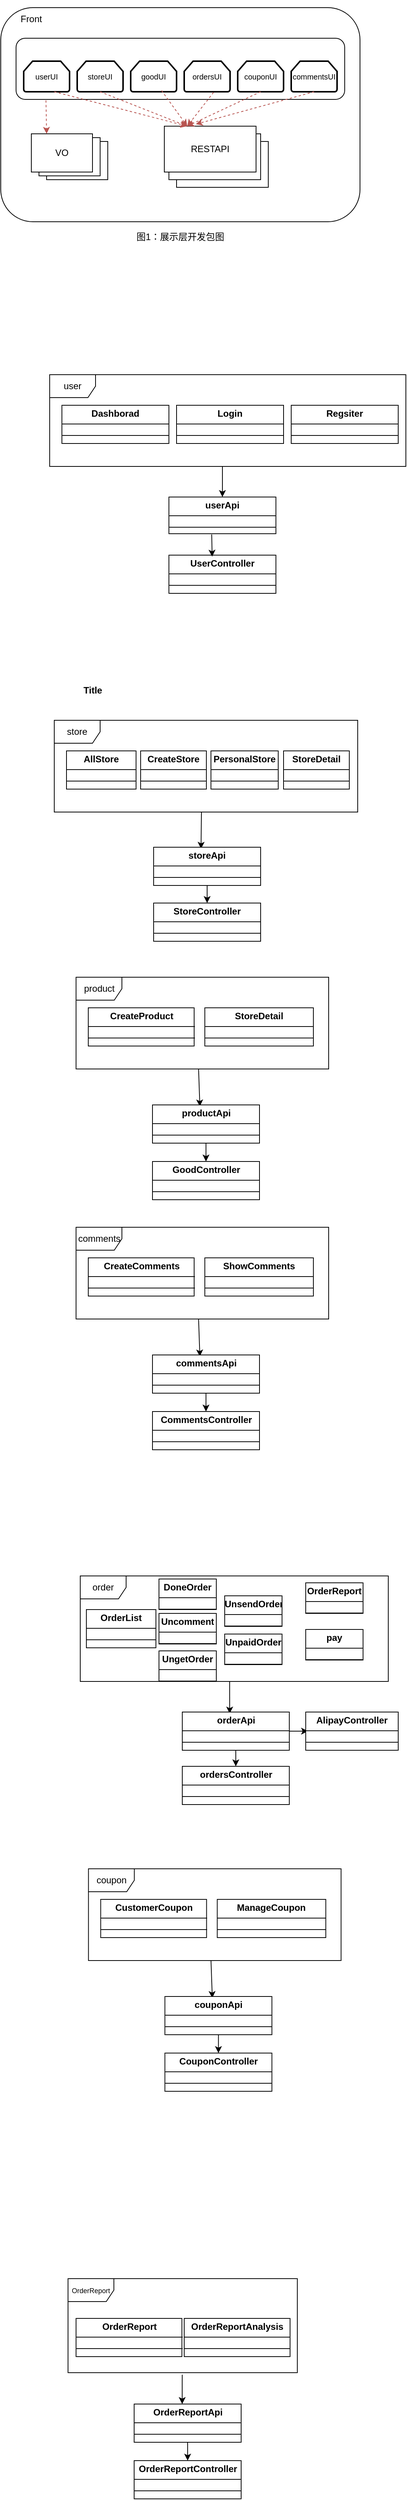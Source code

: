 <mxfile version="24.4.13" type="github">
  <diagram name="第 1 页" id="yYrWhbrZ3t7tgUM3Y8eL">
    <mxGraphModel dx="473" dy="526" grid="0" gridSize="10" guides="1" tooltips="1" connect="1" arrows="1" fold="1" page="1" pageScale="1" pageWidth="827" pageHeight="1169" math="0" shadow="0">
      <root>
        <mxCell id="0" />
        <mxCell id="1" parent="0" />
        <mxCell id="1nD3GW5rqC3OA0XDs-C--1" value="" style="rounded=1;whiteSpace=wrap;html=1;" parent="1" vertex="1">
          <mxGeometry x="200" y="300" width="470" height="280" as="geometry" />
        </mxCell>
        <mxCell id="1nD3GW5rqC3OA0XDs-C--2" value="Front" style="text;html=1;align=center;verticalAlign=middle;whiteSpace=wrap;rounded=0;" parent="1" vertex="1">
          <mxGeometry x="200" y="290" width="80" height="50" as="geometry" />
        </mxCell>
        <mxCell id="1nD3GW5rqC3OA0XDs-C--4" value="" style="rounded=1;whiteSpace=wrap;html=1;" parent="1" vertex="1">
          <mxGeometry x="220" y="340" width="430" height="80" as="geometry" />
        </mxCell>
        <mxCell id="1nD3GW5rqC3OA0XDs-C--5" value="" style="rounded=0;whiteSpace=wrap;html=1;" parent="1" vertex="1">
          <mxGeometry x="430" y="475" width="120" height="60" as="geometry" />
        </mxCell>
        <mxCell id="1nD3GW5rqC3OA0XDs-C--6" value="" style="rounded=0;whiteSpace=wrap;html=1;" parent="1" vertex="1">
          <mxGeometry x="420" y="465" width="120" height="60" as="geometry" />
        </mxCell>
        <mxCell id="1nD3GW5rqC3OA0XDs-C--7" value="" style="rounded=0;whiteSpace=wrap;html=1;" parent="1" vertex="1">
          <mxGeometry x="414" y="455" width="120" height="60" as="geometry" />
        </mxCell>
        <mxCell id="1nD3GW5rqC3OA0XDs-C--8" value="" style="rounded=0;whiteSpace=wrap;html=1;" parent="1" vertex="1">
          <mxGeometry x="260" y="475" width="80" height="50" as="geometry" />
        </mxCell>
        <mxCell id="1nD3GW5rqC3OA0XDs-C--10" value="" style="rounded=0;whiteSpace=wrap;html=1;" parent="1" vertex="1">
          <mxGeometry x="250" y="470" width="80" height="50" as="geometry" />
        </mxCell>
        <mxCell id="1nD3GW5rqC3OA0XDs-C--11" value="" style="rounded=0;whiteSpace=wrap;html=1;" parent="1" vertex="1">
          <mxGeometry x="240" y="465" width="80" height="50" as="geometry" />
        </mxCell>
        <mxCell id="1nD3GW5rqC3OA0XDs-C--12" value="VO" style="text;html=1;align=center;verticalAlign=middle;whiteSpace=wrap;rounded=0;" parent="1" vertex="1">
          <mxGeometry x="250" y="475" width="60" height="30" as="geometry" />
        </mxCell>
        <mxCell id="1nD3GW5rqC3OA0XDs-C--13" value="RESTAPI" style="text;html=1;align=center;verticalAlign=middle;whiteSpace=wrap;rounded=0;" parent="1" vertex="1">
          <mxGeometry x="444" y="470" width="60" height="30" as="geometry" />
        </mxCell>
        <mxCell id="1nD3GW5rqC3OA0XDs-C--15" value="" style="strokeWidth=2;html=1;shape=mxgraph.flowchart.loop_limit;whiteSpace=wrap;" parent="1" vertex="1">
          <mxGeometry x="230" y="370" width="60" height="40" as="geometry" />
        </mxCell>
        <mxCell id="1nD3GW5rqC3OA0XDs-C--19" value="&lt;font style=&quot;font-size: 10px;&quot;&gt;storeUI&lt;/font&gt;" style="strokeWidth=2;html=1;shape=mxgraph.flowchart.loop_limit;whiteSpace=wrap;" parent="1" vertex="1">
          <mxGeometry x="300" y="370" width="60" height="40" as="geometry" />
        </mxCell>
        <mxCell id="1nD3GW5rqC3OA0XDs-C--20" value="&lt;font style=&quot;font-size: 10px;&quot;&gt;goodUI&lt;/font&gt;" style="strokeWidth=2;html=1;shape=mxgraph.flowchart.loop_limit;whiteSpace=wrap;" parent="1" vertex="1">
          <mxGeometry x="370" y="370" width="60" height="40" as="geometry" />
        </mxCell>
        <mxCell id="1nD3GW5rqC3OA0XDs-C--21" value="&lt;font style=&quot;font-size: 10px;&quot;&gt;ordersUI&lt;/font&gt;" style="strokeWidth=2;html=1;shape=mxgraph.flowchart.loop_limit;whiteSpace=wrap;" parent="1" vertex="1">
          <mxGeometry x="440" y="370" width="60" height="40" as="geometry" />
        </mxCell>
        <mxCell id="1nD3GW5rqC3OA0XDs-C--22" value="&lt;font style=&quot;font-size: 10px;&quot;&gt;couponUI&lt;/font&gt;" style="strokeWidth=2;html=1;shape=mxgraph.flowchart.loop_limit;whiteSpace=wrap;" parent="1" vertex="1">
          <mxGeometry x="510" y="370" width="60" height="40" as="geometry" />
        </mxCell>
        <mxCell id="1nD3GW5rqC3OA0XDs-C--23" value="&lt;font style=&quot;font-size: 10px;&quot;&gt;commentsUI&lt;/font&gt;" style="strokeWidth=2;html=1;shape=mxgraph.flowchart.loop_limit;whiteSpace=wrap;" parent="1" vertex="1">
          <mxGeometry x="580" y="370" width="60" height="40" as="geometry" />
        </mxCell>
        <mxCell id="1nD3GW5rqC3OA0XDs-C--24" value="&lt;font style=&quot;font-size: 10px;&quot;&gt;userUI&lt;/font&gt;" style="text;html=1;align=center;verticalAlign=middle;whiteSpace=wrap;rounded=0;" parent="1" vertex="1">
          <mxGeometry x="230" y="375" width="60" height="30" as="geometry" />
        </mxCell>
        <mxCell id="1nD3GW5rqC3OA0XDs-C--26" value="" style="endArrow=classic;html=1;rounded=0;exitX=0.091;exitY=1.015;exitDx=0;exitDy=0;exitPerimeter=0;entryX=0.25;entryY=0;entryDx=0;entryDy=0;dashed=1;fillColor=#f8cecc;strokeColor=#b85450;" parent="1" source="1nD3GW5rqC3OA0XDs-C--4" target="1nD3GW5rqC3OA0XDs-C--11" edge="1">
          <mxGeometry width="50" height="50" relative="1" as="geometry">
            <mxPoint x="430" y="560" as="sourcePoint" />
            <mxPoint x="480" y="510" as="targetPoint" />
          </mxGeometry>
        </mxCell>
        <mxCell id="1nD3GW5rqC3OA0XDs-C--27" value="" style="endArrow=classic;html=1;rounded=0;entryX=0.25;entryY=0;entryDx=0;entryDy=0;dashed=1;fillColor=#f8cecc;strokeColor=#b85450;" parent="1" target="1nD3GW5rqC3OA0XDs-C--7" edge="1">
          <mxGeometry width="50" height="50" relative="1" as="geometry">
            <mxPoint x="270" y="410" as="sourcePoint" />
            <mxPoint x="270" y="475" as="targetPoint" />
          </mxGeometry>
        </mxCell>
        <mxCell id="1nD3GW5rqC3OA0XDs-C--28" value="" style="endArrow=classic;html=1;rounded=0;exitX=0.5;exitY=1;exitDx=0;exitDy=0;exitPerimeter=0;entryX=0.25;entryY=0;entryDx=0;entryDy=0;dashed=1;fillColor=#f8cecc;strokeColor=#b85450;" parent="1" source="1nD3GW5rqC3OA0XDs-C--19" target="1nD3GW5rqC3OA0XDs-C--7" edge="1">
          <mxGeometry width="50" height="50" relative="1" as="geometry">
            <mxPoint x="279" y="441" as="sourcePoint" />
            <mxPoint x="280" y="485" as="targetPoint" />
          </mxGeometry>
        </mxCell>
        <mxCell id="1nD3GW5rqC3OA0XDs-C--29" value="" style="endArrow=classic;html=1;rounded=0;exitX=0.673;exitY=0.96;exitDx=0;exitDy=0;exitPerimeter=0;entryX=0.25;entryY=0;entryDx=0;entryDy=0;dashed=1;fillColor=#f8cecc;strokeColor=#b85450;" parent="1" source="1nD3GW5rqC3OA0XDs-C--20" target="1nD3GW5rqC3OA0XDs-C--7" edge="1">
          <mxGeometry width="50" height="50" relative="1" as="geometry">
            <mxPoint x="289" y="451" as="sourcePoint" />
            <mxPoint x="290" y="495" as="targetPoint" />
          </mxGeometry>
        </mxCell>
        <mxCell id="1nD3GW5rqC3OA0XDs-C--30" value="" style="endArrow=classic;html=1;rounded=0;exitX=0.64;exitY=1.02;exitDx=0;exitDy=0;exitPerimeter=0;entryX=0.25;entryY=0;entryDx=0;entryDy=0;dashed=1;fillColor=#f8cecc;strokeColor=#b85450;" parent="1" source="1nD3GW5rqC3OA0XDs-C--21" target="1nD3GW5rqC3OA0XDs-C--7" edge="1">
          <mxGeometry width="50" height="50" relative="1" as="geometry">
            <mxPoint x="299" y="461" as="sourcePoint" />
            <mxPoint x="300" y="505" as="targetPoint" />
          </mxGeometry>
        </mxCell>
        <mxCell id="1nD3GW5rqC3OA0XDs-C--31" value="" style="endArrow=classic;html=1;rounded=0;exitX=0.5;exitY=1;exitDx=0;exitDy=0;exitPerimeter=0;dashed=1;fillColor=#f8cecc;strokeColor=#b85450;entryX=0.25;entryY=0;entryDx=0;entryDy=0;" parent="1" source="1nD3GW5rqC3OA0XDs-C--22" target="1nD3GW5rqC3OA0XDs-C--7" edge="1">
          <mxGeometry width="50" height="50" relative="1" as="geometry">
            <mxPoint x="309" y="471" as="sourcePoint" />
            <mxPoint x="450" y="450" as="targetPoint" />
          </mxGeometry>
        </mxCell>
        <mxCell id="1nD3GW5rqC3OA0XDs-C--32" value="" style="endArrow=classic;html=1;rounded=0;exitX=0.5;exitY=1;exitDx=0;exitDy=0;exitPerimeter=0;entryX=0.343;entryY=-0.043;entryDx=0;entryDy=0;dashed=1;fillColor=#f8cecc;strokeColor=#b85450;entryPerimeter=0;" parent="1" source="1nD3GW5rqC3OA0XDs-C--23" target="1nD3GW5rqC3OA0XDs-C--7" edge="1">
          <mxGeometry width="50" height="50" relative="1" as="geometry">
            <mxPoint x="319" y="481" as="sourcePoint" />
            <mxPoint x="320" y="525" as="targetPoint" />
          </mxGeometry>
        </mxCell>
        <mxCell id="1nD3GW5rqC3OA0XDs-C--33" value="图1：展示层开发包图" style="text;html=1;align=center;verticalAlign=middle;whiteSpace=wrap;rounded=0;" parent="1" vertex="1">
          <mxGeometry x="370" y="585" width="130" height="30" as="geometry" />
        </mxCell>
        <mxCell id="1nD3GW5rqC3OA0XDs-C--35" value="&lt;p style=&quot;margin:0px;margin-top:4px;text-align:center;&quot;&gt;&lt;b&gt;Dashborad&lt;/b&gt;&lt;/p&gt;&lt;hr size=&quot;1&quot; style=&quot;border-style:solid;&quot;&gt;&lt;div style=&quot;height:2px;&quot;&gt;&lt;/div&gt;&lt;hr size=&quot;1&quot; style=&quot;border-style:solid;&quot;&gt;&lt;div style=&quot;height:2px;&quot;&gt;&lt;/div&gt;" style="verticalAlign=top;align=left;overflow=fill;html=1;whiteSpace=wrap;" parent="1" vertex="1">
          <mxGeometry x="280" y="820" width="140" height="50" as="geometry" />
        </mxCell>
        <mxCell id="1nD3GW5rqC3OA0XDs-C--36" value="&lt;p style=&quot;margin:0px;margin-top:4px;text-align:center;&quot;&gt;&lt;b&gt;Login&lt;/b&gt;&lt;/p&gt;&lt;hr size=&quot;1&quot; style=&quot;border-style:solid;&quot;&gt;&lt;div style=&quot;height:2px;&quot;&gt;&lt;/div&gt;&lt;hr size=&quot;1&quot; style=&quot;border-style:solid;&quot;&gt;&lt;div style=&quot;height:2px;&quot;&gt;&lt;/div&gt;" style="verticalAlign=top;align=left;overflow=fill;html=1;whiteSpace=wrap;" parent="1" vertex="1">
          <mxGeometry x="430" y="820" width="140" height="50" as="geometry" />
        </mxCell>
        <mxCell id="1nD3GW5rqC3OA0XDs-C--37" value="&lt;p style=&quot;margin:0px;margin-top:4px;text-align:center;&quot;&gt;&lt;b&gt;Regsiter&lt;/b&gt;&lt;/p&gt;&lt;hr size=&quot;1&quot; style=&quot;border-style:solid;&quot;&gt;&lt;div style=&quot;height:2px;&quot;&gt;&lt;/div&gt;&lt;hr size=&quot;1&quot; style=&quot;border-style:solid;&quot;&gt;&lt;div style=&quot;height:2px;&quot;&gt;&lt;/div&gt;" style="verticalAlign=top;align=left;overflow=fill;html=1;whiteSpace=wrap;" parent="1" vertex="1">
          <mxGeometry x="580" y="820" width="140" height="50" as="geometry" />
        </mxCell>
        <mxCell id="1nD3GW5rqC3OA0XDs-C--38" value="user" style="shape=umlFrame;whiteSpace=wrap;html=1;pointerEvents=0;" parent="1" vertex="1">
          <mxGeometry x="264" y="780" width="466" height="120" as="geometry" />
        </mxCell>
        <mxCell id="1nD3GW5rqC3OA0XDs-C--39" value="" style="endArrow=classic;html=1;rounded=0;exitX=0.485;exitY=1;exitDx=0;exitDy=0;exitPerimeter=0;" parent="1" source="1nD3GW5rqC3OA0XDs-C--38" edge="1">
          <mxGeometry width="50" height="50" relative="1" as="geometry">
            <mxPoint x="470" y="930" as="sourcePoint" />
            <mxPoint x="490" y="940" as="targetPoint" />
          </mxGeometry>
        </mxCell>
        <mxCell id="1nD3GW5rqC3OA0XDs-C--40" value="&lt;p style=&quot;margin:0px;margin-top:4px;text-align:center;&quot;&gt;&lt;b&gt;userApi&lt;/b&gt;&lt;/p&gt;&lt;hr size=&quot;1&quot; style=&quot;border-style:solid;&quot;&gt;&lt;div style=&quot;height:2px;&quot;&gt;&lt;/div&gt;&lt;hr size=&quot;1&quot; style=&quot;border-style:solid;&quot;&gt;&lt;div style=&quot;height:2px;&quot;&gt;&lt;/div&gt;" style="verticalAlign=top;align=left;overflow=fill;html=1;whiteSpace=wrap;" parent="1" vertex="1">
          <mxGeometry x="420" y="940" width="140" height="48" as="geometry" />
        </mxCell>
        <mxCell id="1nD3GW5rqC3OA0XDs-C--43" value="Title" style="text;align=center;fontStyle=1;verticalAlign=middle;spacingLeft=3;spacingRight=3;strokeColor=none;rotatable=0;points=[[0,0.5],[1,0.5]];portConstraint=eastwest;html=1;" parent="1" vertex="1">
          <mxGeometry x="280" y="1180" width="80" height="26" as="geometry" />
        </mxCell>
        <mxCell id="1nD3GW5rqC3OA0XDs-C--50" value="&lt;p style=&quot;margin:0px;margin-top:4px;text-align:center;&quot;&gt;&lt;b&gt;AllStore&lt;/b&gt;&lt;/p&gt;&lt;hr size=&quot;1&quot; style=&quot;border-style:solid;&quot;&gt;&lt;div style=&quot;height:2px;&quot;&gt;&lt;/div&gt;&lt;hr size=&quot;1&quot; style=&quot;border-style:solid;&quot;&gt;&lt;div style=&quot;height:2px;&quot;&gt;&lt;/div&gt;" style="verticalAlign=top;align=left;overflow=fill;html=1;whiteSpace=wrap;" parent="1" vertex="1">
          <mxGeometry x="286" y="1272" width="91" height="50" as="geometry" />
        </mxCell>
        <mxCell id="1nD3GW5rqC3OA0XDs-C--51" value="&lt;p style=&quot;margin:0px;margin-top:4px;text-align:center;&quot;&gt;&lt;b&gt;CreateStore&lt;/b&gt;&lt;/p&gt;&lt;hr size=&quot;1&quot; style=&quot;border-style:solid;&quot;&gt;&lt;div style=&quot;height:2px;&quot;&gt;&lt;/div&gt;&lt;hr size=&quot;1&quot; style=&quot;border-style:solid;&quot;&gt;&lt;div style=&quot;height:2px;&quot;&gt;&lt;/div&gt;" style="verticalAlign=top;align=left;overflow=fill;html=1;whiteSpace=wrap;" parent="1" vertex="1">
          <mxGeometry x="383" y="1272" width="86" height="50" as="geometry" />
        </mxCell>
        <mxCell id="1nD3GW5rqC3OA0XDs-C--52" value="&lt;p style=&quot;margin:0px;margin-top:4px;text-align:center;&quot;&gt;&lt;b&gt;PersonalStore&lt;/b&gt;&lt;/p&gt;&lt;hr size=&quot;1&quot; style=&quot;border-style:solid;&quot;&gt;&lt;div style=&quot;height:2px;&quot;&gt;&lt;/div&gt;&lt;hr size=&quot;1&quot; style=&quot;border-style:solid;&quot;&gt;&lt;div style=&quot;height:2px;&quot;&gt;&lt;/div&gt;" style="verticalAlign=top;align=left;overflow=fill;html=1;whiteSpace=wrap;" parent="1" vertex="1">
          <mxGeometry x="475" y="1272" width="88" height="50" as="geometry" />
        </mxCell>
        <mxCell id="1nD3GW5rqC3OA0XDs-C--53" value="store" style="shape=umlFrame;whiteSpace=wrap;html=1;pointerEvents=0;" parent="1" vertex="1">
          <mxGeometry x="270" y="1232" width="397" height="120" as="geometry" />
        </mxCell>
        <mxCell id="1nD3GW5rqC3OA0XDs-C--54" value="" style="endArrow=classic;html=1;rounded=0;exitX=0.485;exitY=1;exitDx=0;exitDy=0;exitPerimeter=0;entryX=0.443;entryY=0.04;entryDx=0;entryDy=0;entryPerimeter=0;" parent="1" source="1nD3GW5rqC3OA0XDs-C--53" target="1nD3GW5rqC3OA0XDs-C--55" edge="1">
          <mxGeometry width="50" height="50" relative="1" as="geometry">
            <mxPoint x="476" y="1382" as="sourcePoint" />
            <mxPoint x="496" y="1392" as="targetPoint" />
          </mxGeometry>
        </mxCell>
        <mxCell id="1nD3GW5rqC3OA0XDs-C--62" value="" style="edgeStyle=orthogonalEdgeStyle;rounded=0;orthogonalLoop=1;jettySize=auto;html=1;" parent="1" source="1nD3GW5rqC3OA0XDs-C--55" target="1nD3GW5rqC3OA0XDs-C--61" edge="1">
          <mxGeometry relative="1" as="geometry" />
        </mxCell>
        <mxCell id="1nD3GW5rqC3OA0XDs-C--55" value="&lt;p style=&quot;margin:0px;margin-top:4px;text-align:center;&quot;&gt;&lt;b&gt;storeApi&lt;/b&gt;&lt;/p&gt;&lt;hr size=&quot;1&quot; style=&quot;border-style:solid;&quot;&gt;&lt;div style=&quot;height:2px;&quot;&gt;&lt;/div&gt;&lt;hr size=&quot;1&quot; style=&quot;border-style:solid;&quot;&gt;&lt;div style=&quot;height:2px;&quot;&gt;&lt;/div&gt;" style="verticalAlign=top;align=left;overflow=fill;html=1;whiteSpace=wrap;" parent="1" vertex="1">
          <mxGeometry x="400" y="1398" width="140" height="50" as="geometry" />
        </mxCell>
        <mxCell id="1nD3GW5rqC3OA0XDs-C--56" value="&lt;p style=&quot;margin:0px;margin-top:4px;text-align:center;&quot;&gt;&lt;b&gt;StoreDetail&lt;/b&gt;&lt;/p&gt;&lt;hr size=&quot;1&quot; style=&quot;border-style:solid;&quot;&gt;&lt;div style=&quot;height:2px;&quot;&gt;&lt;/div&gt;&lt;hr size=&quot;1&quot; style=&quot;border-style:solid;&quot;&gt;&lt;div style=&quot;height:2px;&quot;&gt;&lt;/div&gt;" style="verticalAlign=top;align=left;overflow=fill;html=1;whiteSpace=wrap;" parent="1" vertex="1">
          <mxGeometry x="570" y="1272" width="86" height="50" as="geometry" />
        </mxCell>
        <mxCell id="1nD3GW5rqC3OA0XDs-C--58" value="&lt;p style=&quot;margin:0px;margin-top:4px;text-align:center;&quot;&gt;&lt;b&gt;UserController&lt;/b&gt;&lt;/p&gt;&lt;hr size=&quot;1&quot; style=&quot;border-style:solid;&quot;&gt;&lt;div style=&quot;height:2px;&quot;&gt;&lt;/div&gt;&lt;hr size=&quot;1&quot; style=&quot;border-style:solid;&quot;&gt;&lt;div style=&quot;height:2px;&quot;&gt;&lt;/div&gt;" style="verticalAlign=top;align=left;overflow=fill;html=1;whiteSpace=wrap;" parent="1" vertex="1">
          <mxGeometry x="420" y="1016" width="140" height="50" as="geometry" />
        </mxCell>
        <mxCell id="1nD3GW5rqC3OA0XDs-C--59" value="" style="endArrow=classic;html=1;rounded=0;entryX=0.404;entryY=0.04;entryDx=0;entryDy=0;entryPerimeter=0;" parent="1" target="1nD3GW5rqC3OA0XDs-C--58" edge="1">
          <mxGeometry width="50" height="50" relative="1" as="geometry">
            <mxPoint x="476" y="989" as="sourcePoint" />
            <mxPoint x="526" y="939" as="targetPoint" />
          </mxGeometry>
        </mxCell>
        <mxCell id="1nD3GW5rqC3OA0XDs-C--61" value="&lt;p style=&quot;margin:0px;margin-top:4px;text-align:center;&quot;&gt;&lt;b&gt;StoreController&lt;/b&gt;&lt;/p&gt;&lt;hr size=&quot;1&quot; style=&quot;border-style:solid;&quot;&gt;&lt;div style=&quot;height:2px;&quot;&gt;&lt;/div&gt;&lt;hr size=&quot;1&quot; style=&quot;border-style:solid;&quot;&gt;&lt;div style=&quot;height:2px;&quot;&gt;&lt;/div&gt;" style="verticalAlign=top;align=left;overflow=fill;html=1;whiteSpace=wrap;" parent="1" vertex="1">
          <mxGeometry x="400" y="1471" width="140" height="50" as="geometry" />
        </mxCell>
        <mxCell id="1nD3GW5rqC3OA0XDs-C--71" value="&lt;p style=&quot;margin:0px;margin-top:4px;text-align:center;&quot;&gt;&lt;b&gt;CreateProduct&lt;/b&gt;&lt;/p&gt;&lt;hr size=&quot;1&quot; style=&quot;border-style:solid;&quot;&gt;&lt;div style=&quot;height:2px;&quot;&gt;&lt;/div&gt;&lt;hr size=&quot;1&quot; style=&quot;border-style:solid;&quot;&gt;&lt;div style=&quot;height:2px;&quot;&gt;&lt;/div&gt;" style="verticalAlign=top;align=left;overflow=fill;html=1;whiteSpace=wrap;" parent="1" vertex="1">
          <mxGeometry x="314.5" y="1608" width="138.5" height="50" as="geometry" />
        </mxCell>
        <mxCell id="1nD3GW5rqC3OA0XDs-C--74" value="product" style="shape=umlFrame;whiteSpace=wrap;html=1;pointerEvents=0;" parent="1" vertex="1">
          <mxGeometry x="298.5" y="1568" width="330.5" height="120" as="geometry" />
        </mxCell>
        <mxCell id="1nD3GW5rqC3OA0XDs-C--75" value="" style="endArrow=classic;html=1;rounded=0;exitX=0.485;exitY=1;exitDx=0;exitDy=0;exitPerimeter=0;entryX=0.443;entryY=0.04;entryDx=0;entryDy=0;entryPerimeter=0;" parent="1" source="1nD3GW5rqC3OA0XDs-C--74" target="1nD3GW5rqC3OA0XDs-C--77" edge="1">
          <mxGeometry width="50" height="50" relative="1" as="geometry">
            <mxPoint x="504.5" y="1718" as="sourcePoint" />
            <mxPoint x="524.5" y="1728" as="targetPoint" />
          </mxGeometry>
        </mxCell>
        <mxCell id="1nD3GW5rqC3OA0XDs-C--76" value="" style="edgeStyle=orthogonalEdgeStyle;rounded=0;orthogonalLoop=1;jettySize=auto;html=1;" parent="1" source="1nD3GW5rqC3OA0XDs-C--77" target="1nD3GW5rqC3OA0XDs-C--79" edge="1">
          <mxGeometry relative="1" as="geometry" />
        </mxCell>
        <mxCell id="1nD3GW5rqC3OA0XDs-C--77" value="&lt;p style=&quot;margin:0px;margin-top:4px;text-align:center;&quot;&gt;&lt;b&gt;productApi&lt;/b&gt;&lt;/p&gt;&lt;hr size=&quot;1&quot; style=&quot;border-style:solid;&quot;&gt;&lt;div style=&quot;height:2px;&quot;&gt;&lt;/div&gt;&lt;hr size=&quot;1&quot; style=&quot;border-style:solid;&quot;&gt;&lt;div style=&quot;height:2px;&quot;&gt;&lt;/div&gt;" style="verticalAlign=top;align=left;overflow=fill;html=1;whiteSpace=wrap;" parent="1" vertex="1">
          <mxGeometry x="398.5" y="1735" width="140" height="50" as="geometry" />
        </mxCell>
        <mxCell id="1nD3GW5rqC3OA0XDs-C--78" value="&lt;p style=&quot;margin:0px;margin-top:4px;text-align:center;&quot;&gt;&lt;b&gt;StoreDetail&lt;/b&gt;&lt;/p&gt;&lt;hr size=&quot;1&quot; style=&quot;border-style:solid;&quot;&gt;&lt;div style=&quot;height:2px;&quot;&gt;&lt;/div&gt;&lt;hr size=&quot;1&quot; style=&quot;border-style:solid;&quot;&gt;&lt;div style=&quot;height:2px;&quot;&gt;&lt;/div&gt;" style="verticalAlign=top;align=left;overflow=fill;html=1;whiteSpace=wrap;" parent="1" vertex="1">
          <mxGeometry x="467" y="1608" width="142" height="50" as="geometry" />
        </mxCell>
        <mxCell id="1nD3GW5rqC3OA0XDs-C--79" value="&lt;p style=&quot;margin:0px;margin-top:4px;text-align:center;&quot;&gt;&lt;b&gt;GoodController&lt;/b&gt;&lt;/p&gt;&lt;hr size=&quot;1&quot; style=&quot;border-style:solid;&quot;&gt;&lt;div style=&quot;height:2px;&quot;&gt;&lt;/div&gt;&lt;hr size=&quot;1&quot; style=&quot;border-style:solid;&quot;&gt;&lt;div style=&quot;height:2px;&quot;&gt;&lt;/div&gt;" style="verticalAlign=top;align=left;overflow=fill;html=1;whiteSpace=wrap;" parent="1" vertex="1">
          <mxGeometry x="398.5" y="1809" width="140" height="50" as="geometry" />
        </mxCell>
        <mxCell id="1nD3GW5rqC3OA0XDs-C--80" value="&lt;p style=&quot;margin:0px;margin-top:4px;text-align:center;&quot;&gt;&lt;b&gt;OrderList&lt;/b&gt;&lt;/p&gt;&lt;hr size=&quot;1&quot; style=&quot;border-style:solid;&quot;&gt;&lt;div style=&quot;height:2px;&quot;&gt;&lt;/div&gt;&lt;hr size=&quot;1&quot; style=&quot;border-style:solid;&quot;&gt;&lt;div style=&quot;height:2px;&quot;&gt;&lt;/div&gt;" style="verticalAlign=top;align=left;overflow=fill;html=1;whiteSpace=wrap;" parent="1" vertex="1">
          <mxGeometry x="312" y="2395" width="91" height="50" as="geometry" />
        </mxCell>
        <mxCell id="1nD3GW5rqC3OA0XDs-C--81" value="&lt;p style=&quot;margin:0px;margin-top:4px;text-align:center;&quot;&gt;&lt;b&gt;DoneOrder&lt;/b&gt;&lt;/p&gt;&lt;hr size=&quot;1&quot; style=&quot;border-style:solid;&quot;&gt;&lt;div style=&quot;height:2px;&quot;&gt;&lt;/div&gt;&lt;hr size=&quot;1&quot; style=&quot;border-style:solid;&quot;&gt;&lt;div style=&quot;height:2px;&quot;&gt;&lt;/div&gt;" style="verticalAlign=top;align=left;overflow=fill;html=1;whiteSpace=wrap;" parent="1" vertex="1">
          <mxGeometry x="407" y="2355" width="75" height="40" as="geometry" />
        </mxCell>
        <mxCell id="1nD3GW5rqC3OA0XDs-C--83" value="order" style="shape=umlFrame;whiteSpace=wrap;html=1;pointerEvents=0;" parent="1" vertex="1">
          <mxGeometry x="304" y="2351" width="403" height="138" as="geometry" />
        </mxCell>
        <mxCell id="1nD3GW5rqC3OA0XDs-C--84" value="" style="endArrow=classic;html=1;rounded=0;exitX=0.485;exitY=1;exitDx=0;exitDy=0;exitPerimeter=0;entryX=0.443;entryY=0.04;entryDx=0;entryDy=0;entryPerimeter=0;" parent="1" source="1nD3GW5rqC3OA0XDs-C--83" target="1nD3GW5rqC3OA0XDs-C--86" edge="1">
          <mxGeometry width="50" height="50" relative="1" as="geometry">
            <mxPoint x="516" y="2519" as="sourcePoint" />
            <mxPoint x="536" y="2529" as="targetPoint" />
          </mxGeometry>
        </mxCell>
        <mxCell id="1nD3GW5rqC3OA0XDs-C--85" value="" style="edgeStyle=orthogonalEdgeStyle;rounded=0;orthogonalLoop=1;jettySize=auto;html=1;" parent="1" source="1nD3GW5rqC3OA0XDs-C--86" target="1nD3GW5rqC3OA0XDs-C--88" edge="1">
          <mxGeometry relative="1" as="geometry" />
        </mxCell>
        <mxCell id="1nD3GW5rqC3OA0XDs-C--86" value="&lt;p style=&quot;margin:0px;margin-top:4px;text-align:center;&quot;&gt;&lt;b&gt;orderApi&lt;/b&gt;&lt;/p&gt;&lt;hr size=&quot;1&quot; style=&quot;border-style:solid;&quot;&gt;&lt;div style=&quot;height:2px;&quot;&gt;&lt;/div&gt;&lt;hr size=&quot;1&quot; style=&quot;border-style:solid;&quot;&gt;&lt;div style=&quot;height:2px;&quot;&gt;&lt;/div&gt;" style="verticalAlign=top;align=left;overflow=fill;html=1;whiteSpace=wrap;" parent="1" vertex="1">
          <mxGeometry x="437.5" y="2529" width="140" height="50" as="geometry" />
        </mxCell>
        <mxCell id="1nD3GW5rqC3OA0XDs-C--88" value="&lt;p style=&quot;margin:0px;margin-top:4px;text-align:center;&quot;&gt;&lt;b&gt;ordersController&lt;/b&gt;&lt;/p&gt;&lt;hr size=&quot;1&quot; style=&quot;border-style:solid;&quot;&gt;&lt;div style=&quot;height:2px;&quot;&gt;&lt;/div&gt;&lt;hr size=&quot;1&quot; style=&quot;border-style:solid;&quot;&gt;&lt;div style=&quot;height:2px;&quot;&gt;&lt;/div&gt;" style="verticalAlign=top;align=left;overflow=fill;html=1;whiteSpace=wrap;" parent="1" vertex="1">
          <mxGeometry x="437.5" y="2600" width="140" height="50" as="geometry" />
        </mxCell>
        <mxCell id="1nD3GW5rqC3OA0XDs-C--89" value="&lt;p style=&quot;margin:0px;margin-top:4px;text-align:center;&quot;&gt;&lt;b&gt;Uncomment&lt;/b&gt;&lt;/p&gt;&lt;hr size=&quot;1&quot; style=&quot;border-style:solid;&quot;&gt;&lt;div style=&quot;height:2px;&quot;&gt;&lt;/div&gt;&lt;hr size=&quot;1&quot; style=&quot;border-style:solid;&quot;&gt;&lt;div style=&quot;height:2px;&quot;&gt;&lt;/div&gt;" style="verticalAlign=top;align=left;overflow=fill;html=1;whiteSpace=wrap;" parent="1" vertex="1">
          <mxGeometry x="407" y="2400" width="75" height="40" as="geometry" />
        </mxCell>
        <mxCell id="1nD3GW5rqC3OA0XDs-C--90" value="&lt;p style=&quot;margin:0px;margin-top:4px;text-align:center;&quot;&gt;&lt;b&gt;UnpaidOrder&lt;/b&gt;&lt;/p&gt;&lt;hr size=&quot;1&quot; style=&quot;border-style:solid;&quot;&gt;&lt;div style=&quot;height:2px;&quot;&gt;&lt;/div&gt;&lt;hr size=&quot;1&quot; style=&quot;border-style:solid;&quot;&gt;&lt;div style=&quot;height:2px;&quot;&gt;&lt;/div&gt;" style="verticalAlign=top;align=left;overflow=fill;html=1;whiteSpace=wrap;" parent="1" vertex="1">
          <mxGeometry x="493" y="2427" width="75" height="40" as="geometry" />
        </mxCell>
        <mxCell id="1nD3GW5rqC3OA0XDs-C--91" value="&lt;p style=&quot;margin:0px;margin-top:4px;text-align:center;&quot;&gt;&lt;b&gt;UngetOrder&lt;/b&gt;&lt;/p&gt;&lt;hr size=&quot;1&quot; style=&quot;border-style:solid;&quot;&gt;&lt;div style=&quot;height:2px;&quot;&gt;&lt;/div&gt;&lt;hr size=&quot;1&quot; style=&quot;border-style:solid;&quot;&gt;&lt;div style=&quot;height:2px;&quot;&gt;&lt;/div&gt;" style="verticalAlign=top;align=left;overflow=fill;html=1;whiteSpace=wrap;" parent="1" vertex="1">
          <mxGeometry x="407" y="2449" width="75" height="40" as="geometry" />
        </mxCell>
        <mxCell id="1nD3GW5rqC3OA0XDs-C--92" value="&lt;p style=&quot;margin:0px;margin-top:4px;text-align:center;&quot;&gt;&lt;b&gt;UnsendOrder&lt;/b&gt;&lt;/p&gt;&lt;hr size=&quot;1&quot; style=&quot;border-style:solid;&quot;&gt;&lt;div style=&quot;height:2px;&quot;&gt;&lt;/div&gt;&lt;hr size=&quot;1&quot; style=&quot;border-style:solid;&quot;&gt;&lt;div style=&quot;height:2px;&quot;&gt;&lt;/div&gt;" style="verticalAlign=top;align=left;overflow=fill;html=1;whiteSpace=wrap;" parent="1" vertex="1">
          <mxGeometry x="493" y="2377" width="75" height="40" as="geometry" />
        </mxCell>
        <mxCell id="1nD3GW5rqC3OA0XDs-C--93" value="&lt;p style=&quot;margin:0px;margin-top:4px;text-align:center;&quot;&gt;&lt;b&gt;OrderReport&lt;/b&gt;&lt;/p&gt;&lt;hr size=&quot;1&quot; style=&quot;border-style:solid;&quot;&gt;&lt;div style=&quot;height:2px;&quot;&gt;&lt;/div&gt;&lt;hr size=&quot;1&quot; style=&quot;border-style:solid;&quot;&gt;&lt;div style=&quot;height:2px;&quot;&gt;&lt;/div&gt;" style="verticalAlign=top;align=left;overflow=fill;html=1;whiteSpace=wrap;" parent="1" vertex="1">
          <mxGeometry x="599" y="2360" width="75" height="40" as="geometry" />
        </mxCell>
        <mxCell id="1nD3GW5rqC3OA0XDs-C--94" value="&lt;p style=&quot;margin:0px;margin-top:4px;text-align:center;&quot;&gt;&lt;b&gt;pay&lt;/b&gt;&lt;/p&gt;&lt;hr size=&quot;1&quot; style=&quot;border-style:solid;&quot;&gt;&lt;div style=&quot;height:2px;&quot;&gt;&lt;/div&gt;&lt;hr size=&quot;1&quot; style=&quot;border-style:solid;&quot;&gt;&lt;div style=&quot;height:2px;&quot;&gt;&lt;/div&gt;" style="verticalAlign=top;align=left;overflow=fill;html=1;whiteSpace=wrap;" parent="1" vertex="1">
          <mxGeometry x="599" y="2421" width="75" height="40" as="geometry" />
        </mxCell>
        <mxCell id="1nD3GW5rqC3OA0XDs-C--99" value="" style="endArrow=classic;html=1;rounded=0;exitX=1;exitY=0.5;exitDx=0;exitDy=0;" parent="1" source="1nD3GW5rqC3OA0XDs-C--86" edge="1">
          <mxGeometry width="50" height="50" relative="1" as="geometry">
            <mxPoint x="629" y="2562" as="sourcePoint" />
            <mxPoint x="602" y="2554" as="targetPoint" />
          </mxGeometry>
        </mxCell>
        <mxCell id="1nD3GW5rqC3OA0XDs-C--100" value="&lt;p style=&quot;margin:0px;margin-top:4px;text-align:center;&quot;&gt;&lt;b&gt;AlipayController&lt;/b&gt;&lt;/p&gt;&lt;hr size=&quot;1&quot; style=&quot;border-style:solid;&quot;&gt;&lt;div style=&quot;height:2px;&quot;&gt;&lt;/div&gt;&lt;hr size=&quot;1&quot; style=&quot;border-style:solid;&quot;&gt;&lt;div style=&quot;height:2px;&quot;&gt;&lt;/div&gt;" style="verticalAlign=top;align=left;overflow=fill;html=1;whiteSpace=wrap;" parent="1" vertex="1">
          <mxGeometry x="599" y="2529" width="121" height="50" as="geometry" />
        </mxCell>
        <mxCell id="1nD3GW5rqC3OA0XDs-C--101" value="&lt;p style=&quot;margin:0px;margin-top:4px;text-align:center;&quot;&gt;&lt;b&gt;CreateComments&lt;/b&gt;&lt;/p&gt;&lt;hr size=&quot;1&quot; style=&quot;border-style:solid;&quot;&gt;&lt;div style=&quot;height:2px;&quot;&gt;&lt;/div&gt;&lt;hr size=&quot;1&quot; style=&quot;border-style:solid;&quot;&gt;&lt;div style=&quot;height:2px;&quot;&gt;&lt;/div&gt;" style="verticalAlign=top;align=left;overflow=fill;html=1;whiteSpace=wrap;" parent="1" vertex="1">
          <mxGeometry x="314.5" y="1935" width="138.5" height="50" as="geometry" />
        </mxCell>
        <mxCell id="1nD3GW5rqC3OA0XDs-C--102" value="comments" style="shape=umlFrame;whiteSpace=wrap;html=1;pointerEvents=0;" parent="1" vertex="1">
          <mxGeometry x="298.5" y="1895" width="330.5" height="120" as="geometry" />
        </mxCell>
        <mxCell id="1nD3GW5rqC3OA0XDs-C--103" value="" style="endArrow=classic;html=1;rounded=0;exitX=0.485;exitY=1;exitDx=0;exitDy=0;exitPerimeter=0;entryX=0.443;entryY=0.04;entryDx=0;entryDy=0;entryPerimeter=0;" parent="1" source="1nD3GW5rqC3OA0XDs-C--102" target="1nD3GW5rqC3OA0XDs-C--105" edge="1">
          <mxGeometry width="50" height="50" relative="1" as="geometry">
            <mxPoint x="504.5" y="2045" as="sourcePoint" />
            <mxPoint x="524.5" y="2055" as="targetPoint" />
          </mxGeometry>
        </mxCell>
        <mxCell id="1nD3GW5rqC3OA0XDs-C--104" value="" style="edgeStyle=orthogonalEdgeStyle;rounded=0;orthogonalLoop=1;jettySize=auto;html=1;" parent="1" source="1nD3GW5rqC3OA0XDs-C--105" target="1nD3GW5rqC3OA0XDs-C--107" edge="1">
          <mxGeometry relative="1" as="geometry" />
        </mxCell>
        <mxCell id="1nD3GW5rqC3OA0XDs-C--105" value="&lt;p style=&quot;margin:0px;margin-top:4px;text-align:center;&quot;&gt;&lt;b&gt;commentsApi&lt;/b&gt;&lt;/p&gt;&lt;hr size=&quot;1&quot; style=&quot;border-style:solid;&quot;&gt;&lt;div style=&quot;height:2px;&quot;&gt;&lt;/div&gt;&lt;hr size=&quot;1&quot; style=&quot;border-style:solid;&quot;&gt;&lt;div style=&quot;height:2px;&quot;&gt;&lt;/div&gt;" style="verticalAlign=top;align=left;overflow=fill;html=1;whiteSpace=wrap;" parent="1" vertex="1">
          <mxGeometry x="398.5" y="2062" width="140" height="50" as="geometry" />
        </mxCell>
        <mxCell id="1nD3GW5rqC3OA0XDs-C--106" value="&lt;p style=&quot;margin:0px;margin-top:4px;text-align:center;&quot;&gt;&lt;b&gt;ShowComments&lt;/b&gt;&lt;/p&gt;&lt;hr size=&quot;1&quot; style=&quot;border-style:solid;&quot;&gt;&lt;div style=&quot;height:2px;&quot;&gt;&lt;/div&gt;&lt;hr size=&quot;1&quot; style=&quot;border-style:solid;&quot;&gt;&lt;div style=&quot;height:2px;&quot;&gt;&lt;/div&gt;" style="verticalAlign=top;align=left;overflow=fill;html=1;whiteSpace=wrap;" parent="1" vertex="1">
          <mxGeometry x="467" y="1935" width="142" height="50" as="geometry" />
        </mxCell>
        <mxCell id="1nD3GW5rqC3OA0XDs-C--107" value="&lt;p style=&quot;margin:0px;margin-top:4px;text-align:center;&quot;&gt;&lt;b&gt;CommentsController&lt;/b&gt;&lt;/p&gt;&lt;hr size=&quot;1&quot; style=&quot;border-style:solid;&quot;&gt;&lt;div style=&quot;height:2px;&quot;&gt;&lt;/div&gt;&lt;hr size=&quot;1&quot; style=&quot;border-style:solid;&quot;&gt;&lt;div style=&quot;height:2px;&quot;&gt;&lt;/div&gt;" style="verticalAlign=top;align=left;overflow=fill;html=1;whiteSpace=wrap;" parent="1" vertex="1">
          <mxGeometry x="398.5" y="2136" width="140" height="50" as="geometry" />
        </mxCell>
        <mxCell id="1nD3GW5rqC3OA0XDs-C--108" value="&lt;p style=&quot;margin:0px;margin-top:4px;text-align:center;&quot;&gt;&lt;b&gt;CustomerCoupon&lt;/b&gt;&lt;/p&gt;&lt;hr size=&quot;1&quot; style=&quot;border-style:solid;&quot;&gt;&lt;div style=&quot;height:2px;&quot;&gt;&lt;/div&gt;&lt;hr size=&quot;1&quot; style=&quot;border-style:solid;&quot;&gt;&lt;div style=&quot;height:2px;&quot;&gt;&lt;/div&gt;" style="verticalAlign=top;align=left;overflow=fill;html=1;whiteSpace=wrap;" parent="1" vertex="1">
          <mxGeometry x="330.75" y="2774" width="138.5" height="50" as="geometry" />
        </mxCell>
        <mxCell id="1nD3GW5rqC3OA0XDs-C--109" value="coupon" style="shape=umlFrame;whiteSpace=wrap;html=1;pointerEvents=0;" parent="1" vertex="1">
          <mxGeometry x="314.75" y="2734" width="330.5" height="120" as="geometry" />
        </mxCell>
        <mxCell id="1nD3GW5rqC3OA0XDs-C--110" value="" style="endArrow=classic;html=1;rounded=0;exitX=0.485;exitY=1;exitDx=0;exitDy=0;exitPerimeter=0;entryX=0.443;entryY=0.04;entryDx=0;entryDy=0;entryPerimeter=0;" parent="1" source="1nD3GW5rqC3OA0XDs-C--109" target="1nD3GW5rqC3OA0XDs-C--112" edge="1">
          <mxGeometry width="50" height="50" relative="1" as="geometry">
            <mxPoint x="520.75" y="2884" as="sourcePoint" />
            <mxPoint x="540.75" y="2894" as="targetPoint" />
          </mxGeometry>
        </mxCell>
        <mxCell id="1nD3GW5rqC3OA0XDs-C--111" value="" style="edgeStyle=orthogonalEdgeStyle;rounded=0;orthogonalLoop=1;jettySize=auto;html=1;" parent="1" source="1nD3GW5rqC3OA0XDs-C--112" target="1nD3GW5rqC3OA0XDs-C--114" edge="1">
          <mxGeometry relative="1" as="geometry" />
        </mxCell>
        <mxCell id="1nD3GW5rqC3OA0XDs-C--112" value="&lt;p style=&quot;margin:0px;margin-top:4px;text-align:center;&quot;&gt;&lt;b&gt;couponApi&lt;/b&gt;&lt;/p&gt;&lt;hr size=&quot;1&quot; style=&quot;border-style:solid;&quot;&gt;&lt;div style=&quot;height:2px;&quot;&gt;&lt;/div&gt;&lt;hr size=&quot;1&quot; style=&quot;border-style:solid;&quot;&gt;&lt;div style=&quot;height:2px;&quot;&gt;&lt;/div&gt;" style="verticalAlign=top;align=left;overflow=fill;html=1;whiteSpace=wrap;" parent="1" vertex="1">
          <mxGeometry x="414.75" y="2901" width="140" height="50" as="geometry" />
        </mxCell>
        <mxCell id="1nD3GW5rqC3OA0XDs-C--113" value="&lt;p style=&quot;margin:0px;margin-top:4px;text-align:center;&quot;&gt;&lt;b&gt;ManageCoupon&lt;/b&gt;&lt;/p&gt;&lt;hr size=&quot;1&quot; style=&quot;border-style:solid;&quot;&gt;&lt;div style=&quot;height:2px;&quot;&gt;&lt;/div&gt;&lt;hr size=&quot;1&quot; style=&quot;border-style:solid;&quot;&gt;&lt;div style=&quot;height:2px;&quot;&gt;&lt;/div&gt;" style="verticalAlign=top;align=left;overflow=fill;html=1;whiteSpace=wrap;" parent="1" vertex="1">
          <mxGeometry x="483.25" y="2774" width="142" height="50" as="geometry" />
        </mxCell>
        <mxCell id="1nD3GW5rqC3OA0XDs-C--114" value="&lt;p style=&quot;margin:0px;margin-top:4px;text-align:center;&quot;&gt;&lt;b&gt;CouponController&lt;/b&gt;&lt;/p&gt;&lt;hr size=&quot;1&quot; style=&quot;border-style:solid;&quot;&gt;&lt;div style=&quot;height:2px;&quot;&gt;&lt;/div&gt;&lt;hr size=&quot;1&quot; style=&quot;border-style:solid;&quot;&gt;&lt;div style=&quot;height:2px;&quot;&gt;&lt;/div&gt;" style="verticalAlign=top;align=left;overflow=fill;html=1;whiteSpace=wrap;" parent="1" vertex="1">
          <mxGeometry x="414.75" y="2975" width="140" height="50" as="geometry" />
        </mxCell>
        <mxCell id="ObmJQwJxF2mb4PM7vn7R-1" value="&lt;font style=&quot;font-size: 9px;&quot;&gt;OrderReport&lt;/font&gt;" style="shape=umlFrame;whiteSpace=wrap;html=1;pointerEvents=0;" vertex="1" parent="1">
          <mxGeometry x="288" y="3270" width="300" height="123" as="geometry" />
        </mxCell>
        <mxCell id="ObmJQwJxF2mb4PM7vn7R-2" value="&lt;p style=&quot;margin:0px;margin-top:4px;text-align:center;&quot;&gt;&lt;b&gt;OrderReport&lt;/b&gt;&lt;/p&gt;&lt;hr size=&quot;1&quot; style=&quot;border-style:solid;&quot;&gt;&lt;div style=&quot;height:2px;&quot;&gt;&lt;/div&gt;&lt;hr size=&quot;1&quot; style=&quot;border-style:solid;&quot;&gt;&lt;div style=&quot;height:2px;&quot;&gt;&lt;/div&gt;" style="verticalAlign=top;align=left;overflow=fill;html=1;whiteSpace=wrap;" vertex="1" parent="1">
          <mxGeometry x="298.5" y="3322" width="138.5" height="50" as="geometry" />
        </mxCell>
        <mxCell id="ObmJQwJxF2mb4PM7vn7R-3" value="&lt;p style=&quot;margin:0px;margin-top:4px;text-align:center;&quot;&gt;&lt;b&gt;OrderReportAnalysis&lt;/b&gt;&lt;/p&gt;&lt;hr size=&quot;1&quot; style=&quot;border-style:solid;&quot;&gt;&lt;div style=&quot;height:2px;&quot;&gt;&lt;/div&gt;&lt;hr size=&quot;1&quot; style=&quot;border-style:solid;&quot;&gt;&lt;div style=&quot;height:2px;&quot;&gt;&lt;/div&gt;" style="verticalAlign=top;align=left;overflow=fill;html=1;whiteSpace=wrap;" vertex="1" parent="1">
          <mxGeometry x="440" y="3322" width="138.5" height="50" as="geometry" />
        </mxCell>
        <mxCell id="ObmJQwJxF2mb4PM7vn7R-4" value="" style="edgeStyle=orthogonalEdgeStyle;rounded=0;orthogonalLoop=1;jettySize=auto;html=1;" edge="1" parent="1" source="ObmJQwJxF2mb4PM7vn7R-5" target="ObmJQwJxF2mb4PM7vn7R-6">
          <mxGeometry relative="1" as="geometry" />
        </mxCell>
        <mxCell id="ObmJQwJxF2mb4PM7vn7R-5" value="&lt;p style=&quot;margin:0px;margin-top:4px;text-align:center;&quot;&gt;&lt;b&gt;OrderReportApi&lt;/b&gt;&lt;/p&gt;&lt;hr size=&quot;1&quot; style=&quot;border-style:solid;&quot;&gt;&lt;div style=&quot;height:2px;&quot;&gt;&lt;/div&gt;&lt;hr size=&quot;1&quot; style=&quot;border-style:solid;&quot;&gt;&lt;div style=&quot;height:2px;&quot;&gt;&lt;/div&gt;" style="verticalAlign=top;align=left;overflow=fill;html=1;whiteSpace=wrap;" vertex="1" parent="1">
          <mxGeometry x="374.5" y="3434" width="140" height="50" as="geometry" />
        </mxCell>
        <mxCell id="ObmJQwJxF2mb4PM7vn7R-6" value="&lt;p style=&quot;margin:0px;margin-top:4px;text-align:center;&quot;&gt;&lt;b&gt;OrderReportController&lt;/b&gt;&lt;/p&gt;&lt;hr size=&quot;1&quot; style=&quot;border-style:solid;&quot;&gt;&lt;div style=&quot;height:2px;&quot;&gt;&lt;/div&gt;&lt;hr size=&quot;1&quot; style=&quot;border-style:solid;&quot;&gt;&lt;div style=&quot;height:2px;&quot;&gt;&lt;/div&gt;" style="verticalAlign=top;align=left;overflow=fill;html=1;whiteSpace=wrap;" vertex="1" parent="1">
          <mxGeometry x="374.5" y="3508" width="140" height="50" as="geometry" />
        </mxCell>
        <mxCell id="ObmJQwJxF2mb4PM7vn7R-12" value="" style="endArrow=classic;html=1;rounded=0;exitX=0.498;exitY=1.021;exitDx=0;exitDy=0;exitPerimeter=0;entryX=0.449;entryY=0;entryDx=0;entryDy=0;entryPerimeter=0;" edge="1" parent="1" source="ObmJQwJxF2mb4PM7vn7R-1" target="ObmJQwJxF2mb4PM7vn7R-5">
          <mxGeometry width="50" height="50" relative="1" as="geometry">
            <mxPoint x="413" y="3367" as="sourcePoint" />
            <mxPoint x="463" y="3317" as="targetPoint" />
          </mxGeometry>
        </mxCell>
      </root>
    </mxGraphModel>
  </diagram>
</mxfile>
